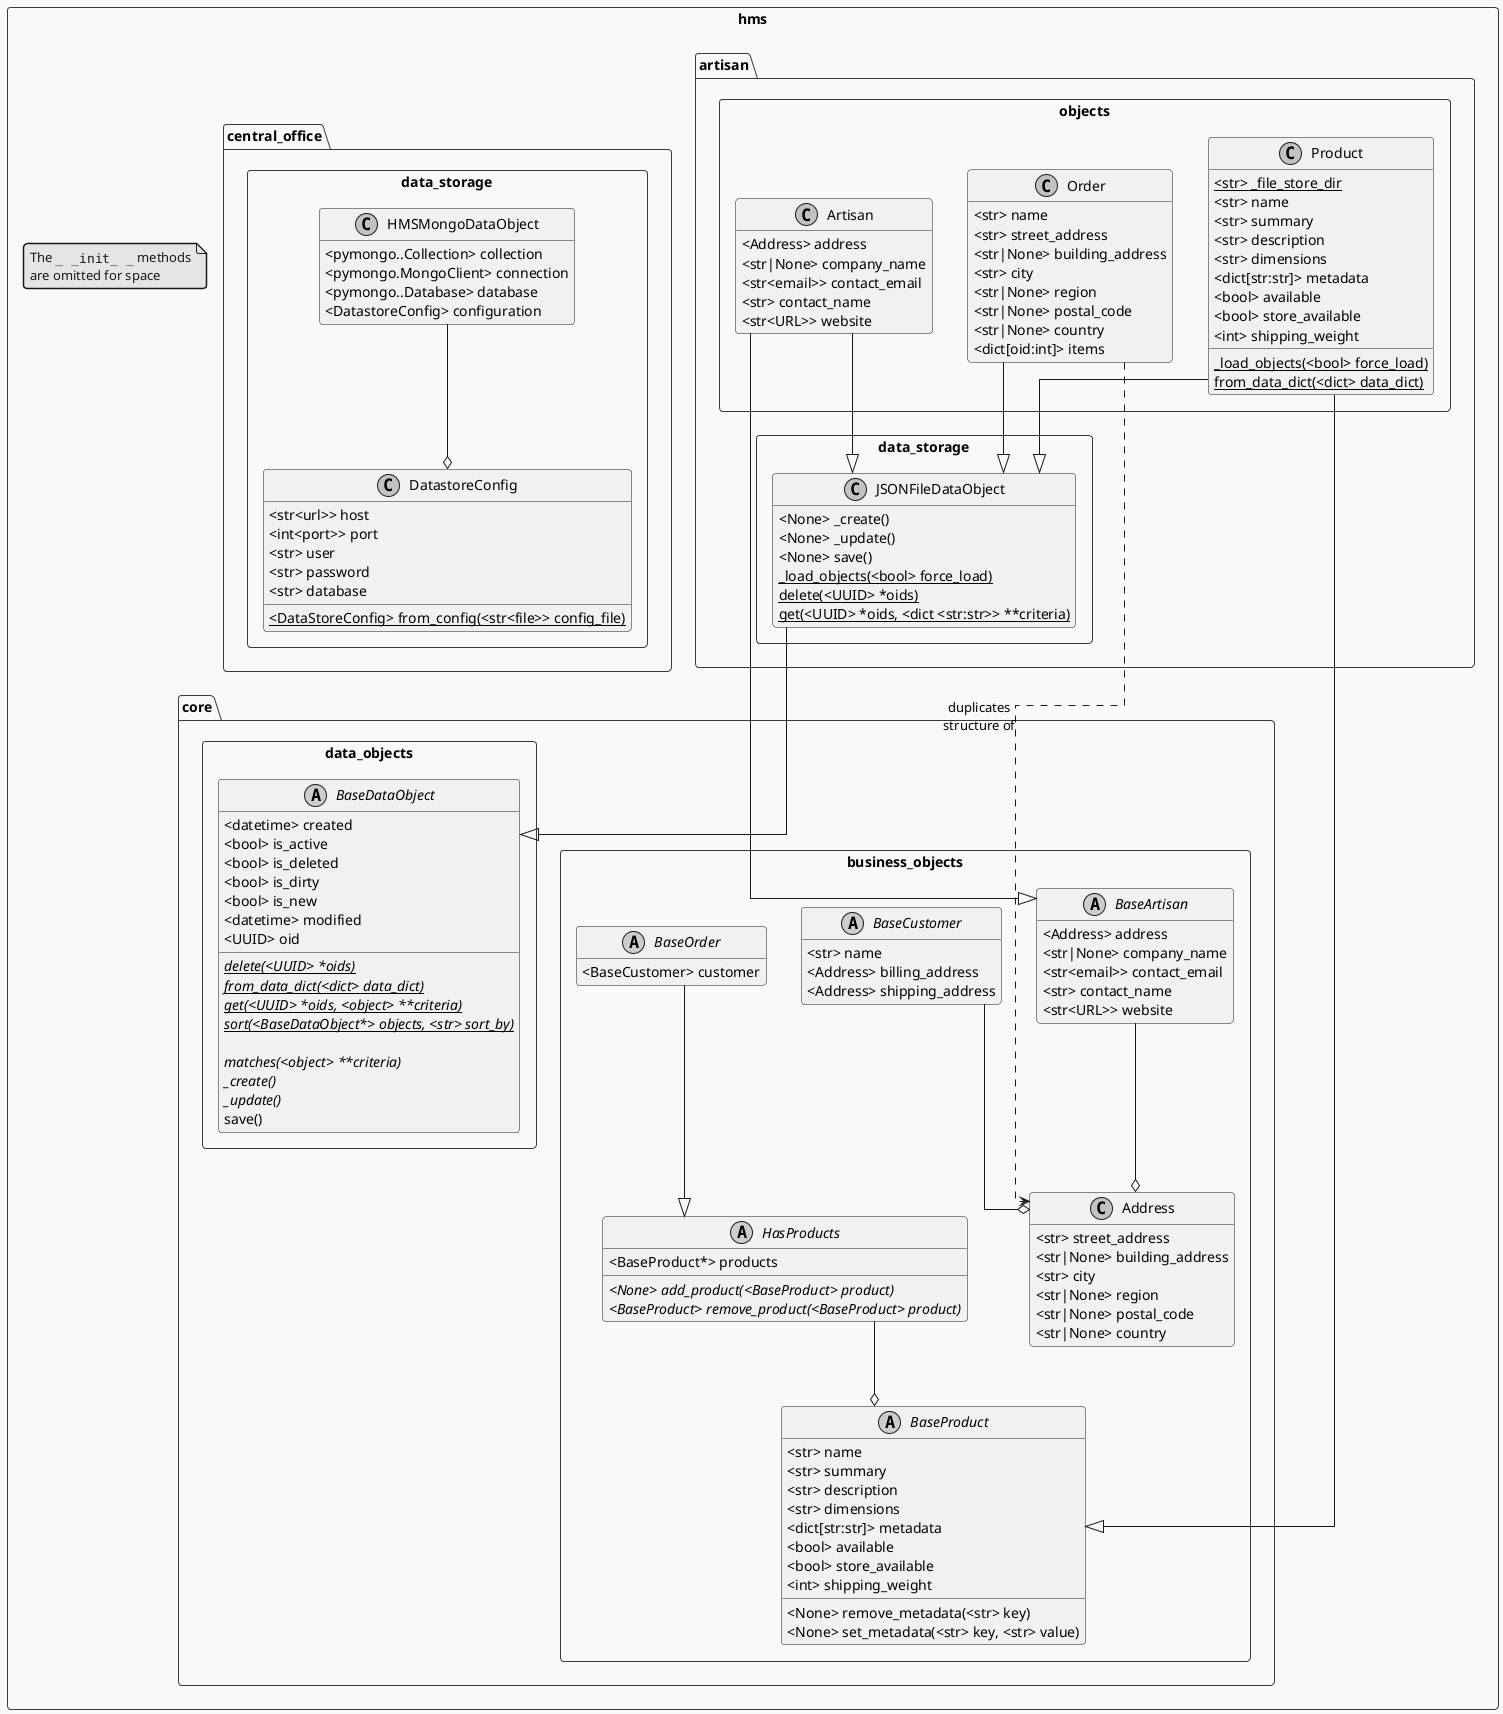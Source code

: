 @startuml

' title The detailed namespace diagram for the Hand Made Stuff codebase as of the start of Chapter 10

' This can be rendered, then saved as a PNG or SVG image/document by copying this text,
' going to https://www.plantuml.com/plantuml/uml, and pasting it into the large text box
' at the top of that page.
' Just below that text-box are PNG and SVG links that can be saved as the relevant file-type

'left to right direction

!theme mars

skinparam monochrome true
skinparam componentStyle rectangle
skinparam linetype ortho
'skinparam nodesep 30
'skinparam ranksep 30

allow_mixing

hide empty members

namespace hms <<Rectangle>> {

    package artisan <<Folder>> {

        namespace objects <<Rectangle>> {

            class Artisan {
                <Address> address
                <str|None> company_name
                <str<email>> contact_email
                <str> contact_name
                <str<URL>> website
            }

            Artisan --|> hms.core.business_objects.BaseArtisan
            Artisan --|> hms.artisan.data_storage.JSONFileDataObject

            class Order {
                <str> name
                <str> street_address
                <str|None> building_address
                <str> city
                <str|None> region
                <str|None> postal_code
                <str|None> country
                <dict[oid:int]> items
            }

            Order --|> hms.artisan.data_storage.JSONFileDataObject
            Order ..> hms.core.business_objects.Address : duplicates\nstructure of

            class Product {
                {static} <str> _file_store_dir
                <str> name
                <str> summary
                <str> description
                <str> dimensions
                <dict[str:str]> metadata
                <bool> available
                <bool> store_available
                <int> shipping_weight
                {static} _load_objects(<bool> force_load)
                {static} from_data_dict(<dict> data_dict)
            }

            Product --|> hms.artisan.data_storage.JSONFileDataObject
            Product --|> hms.core.business_objects.BaseProduct

        }

        namespace data_storage <<Rectangle>> {

            class JSONFileDataObject {

                <None> _create()
                <None> _update()
                <None> save()
                {static} _load_objects(<bool> force_load)
                {static} delete(<UUID> *oids)
                {static} get(<UUID> *oids, <dict <str:str>> **criteria)
            }

            JSONFileDataObject --|> hms.core.data_objects.BaseDataObject
        }

    }

    package central_office <<Folder>> {

        namespace data_storage <<Rectangle>> {

            class DatastoreConfig {
                <str<url>> host
                <int<port>> port
                <str> user
                <str> password
                <str> database

                {static} <DataStoreConfig> from_config(<str<file>> config_file)
            }

            class HMSMongoDataObject {
                <pymongo..Collection> collection
                <pymongo.MongoClient> connection
                <pymongo..Database> database
                <DatastoreConfig> configuration
            }

            HMSMongoDataObject --o DatastoreConfig

        }

    }

    package core <<Folder>> {

        namespace business_objects <<Rectangle>> {

            class Address {
                <str> street_address
                <str|None> building_address
                <str> city
                <str|None> region
                <str|None> postal_code
                <str|None> country
            }

            abstract class BaseArtisan {

                <Address> address
                <str|None> company_name
                <str<email>> contact_email
                <str> contact_name
                <str<URL>> website

            }
            BaseArtisan --o Address

            abstract class BaseCustomer {

                <str> name
                <Address> billing_address
                <Address> shipping_address

            }
            BaseCustomer --o Address

            abstract class BaseOrder {
                <BaseCustomer> customer
            }
            BaseOrder --|> HasProducts

            abstract class BaseProduct {
                <str> name
                <str> summary
                <str> description
                <str> dimensions
                <dict[str:str]> metadata
                <bool> available
                <bool> store_available
                <int> shipping_weight

                <None> remove_metadata(<str> key)
                <None> set_metadata(<str> key, <str> value)
            }

            abstract class HasProducts {
                <BaseProduct*> products

                {abstract} <None> add_product(<BaseProduct> product)
                {abstract} <BaseProduct> remove_product(<BaseProduct> product)
            }

            HasProducts --o BaseProduct

        }

        namespace data_objects <<Rectangle>> {

            abstract class BaseDataObject {
                <datetime> created
                <bool> is_active
                <bool> is_deleted
                <bool> is_dirty
                <bool> is_new
                <datetime> modified
                <UUID> oid

                {abstract}{static} delete(<UUID> *oids)
                {abstract}{static} from_data_dict(<dict> data_dict)
                {abstract}{static} get(<UUID> *oids, <object> **criteria)
                {abstract}{static} sort(<BaseDataObject*> objects, <str> sort_by)
                
                {abstract} matches(<object> **criteria)
                {abstract} _create()
                {abstract} _update()
                save()
            }

        }
    }

    note as no_inits
        The ""_ _init_ _"" methods
        are omitted for space
    end note

}

@enduml
